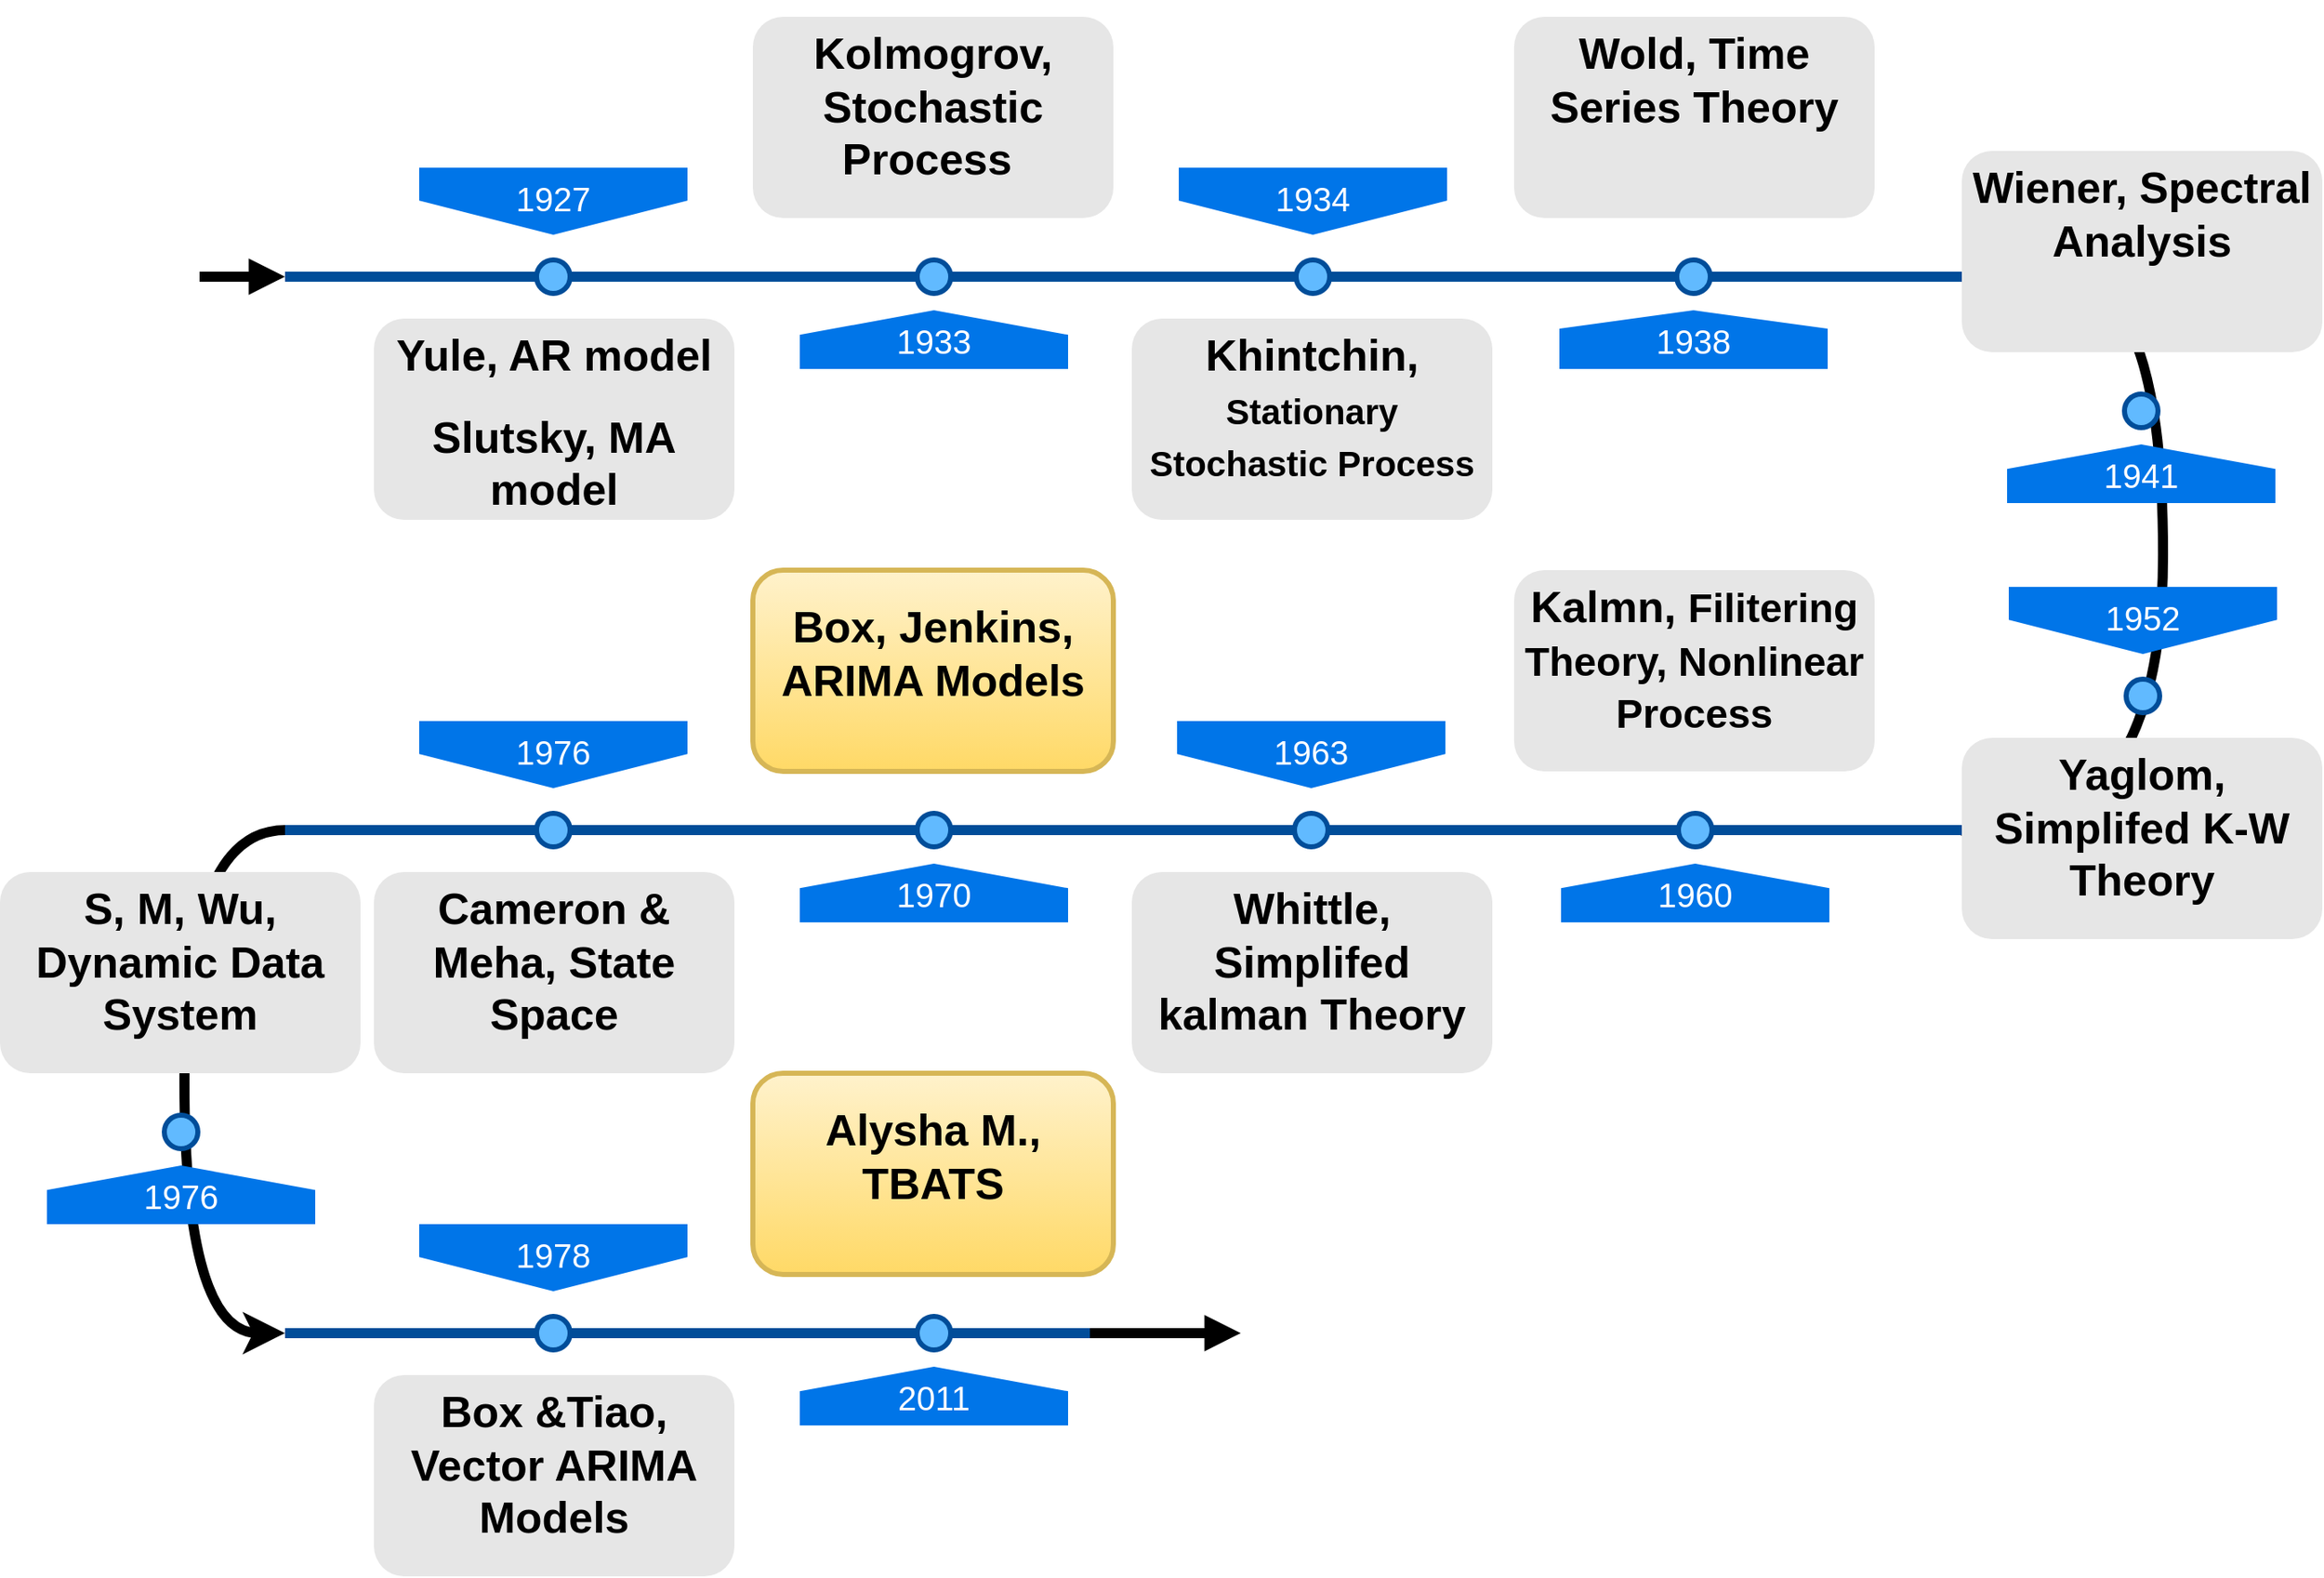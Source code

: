 <mxfile version="12.9.3" type="github">
  <diagram name="Page-1" id="82e54ff1-d628-8f03-85c4-9753963a91cd">
    <mxGraphModel dx="2898" dy="858" grid="1" gridSize="10" guides="1" tooltips="1" connect="1" arrows="1" fold="1" page="1" pageScale="1" pageWidth="1100" pageHeight="850" background="#ffffff" math="0" shadow="0">
      <root>
        <mxCell id="0" />
        <mxCell id="1" parent="0" />
        <mxCell id="ImkUcTffJDDfflXukWmi-22" value="" style="edgeStyle=orthogonalEdgeStyle;rounded=0;orthogonalLoop=1;jettySize=auto;html=1;entryX=0.994;entryY=0.538;entryDx=0;entryDy=0;entryPerimeter=0;exitX=1;exitY=0.5;exitDx=0;exitDy=0;exitPerimeter=0;curved=1;endArrow=block;endFill=1;strokeWidth=6;" parent="1" source="4ec97bd9e5d20128-1" target="ImkUcTffJDDfflXukWmi-6" edge="1">
          <mxGeometry relative="1" as="geometry">
            <Array as="points">
              <mxPoint x="1040" y="406" />
              <mxPoint x="1160" y="406" />
              <mxPoint x="1160" y="735" />
            </Array>
          </mxGeometry>
        </mxCell>
        <mxCell id="ExE7HX1EuqeQAoHHvTwm-15" style="edgeStyle=orthogonalEdgeStyle;curved=1;rounded=0;orthogonalLoop=1;jettySize=auto;html=1;strokeWidth=6;fontSize=20;fontColor=#FFFFFF;startArrow=block;startFill=1;endArrow=none;endFill=0;" edge="1" parent="1" source="4ec97bd9e5d20128-1">
          <mxGeometry relative="1" as="geometry">
            <mxPoint x="-11" y="405" as="targetPoint" />
          </mxGeometry>
        </mxCell>
        <mxCell id="4ec97bd9e5d20128-1" value="" style="line;strokeWidth=6;html=1;fillColor=none;fontSize=28;fontColor=#004D99;strokeColor=#004D99;" parent="1" vertex="1">
          <mxGeometry x="40" y="400" width="1000" height="10" as="geometry" />
        </mxCell>
        <mxCell id="4ec97bd9e5d20128-5" value="1927" style="shape=offPageConnector;whiteSpace=wrap;html=1;fillColor=#0075E8;fontSize=20;fontColor=#FFFFFF;size=0.509;verticalAlign=top;strokeColor=none;" parent="1" vertex="1">
          <mxGeometry x="120" y="340" width="160" height="40" as="geometry" />
        </mxCell>
        <mxCell id="4ec97bd9e5d20128-6" value="&lt;span&gt;1934&lt;/span&gt;" style="shape=offPageConnector;whiteSpace=wrap;html=1;fillColor=#0075E8;fontSize=20;fontColor=#FFFFFF;size=0.509;verticalAlign=top;strokeColor=none;" parent="1" vertex="1">
          <mxGeometry x="573" y="340" width="160" height="40" as="geometry" />
        </mxCell>
        <mxCell id="4ec97bd9e5d20128-7" value="1933" style="shape=offPageConnector;whiteSpace=wrap;html=1;fillColor=#0075E8;fontSize=20;fontColor=#FFFFFF;size=0.418;flipV=1;verticalAlign=top;strokeColor=none;" parent="1" vertex="1">
          <mxGeometry x="347" y="425" width="160" height="35" as="geometry" />
        </mxCell>
        <mxCell id="4ec97bd9e5d20128-8" value="&lt;span&gt;1938&lt;/span&gt;" style="shape=offPageConnector;whiteSpace=wrap;html=1;fillColor=#0075E8;fontSize=20;fontColor=#FFFFFF;size=0.316;flipV=1;verticalAlign=top;strokeColor=none;" parent="1" vertex="1">
          <mxGeometry x="800" y="425" width="160" height="35" as="geometry" />
        </mxCell>
        <mxCell id="4ec97bd9e5d20128-9" value="" style="ellipse;whiteSpace=wrap;html=1;fillColor=#61BAFF;fontSize=28;fontColor=#004D99;strokeWidth=3;strokeColor=#004D99;" parent="1" vertex="1">
          <mxGeometry x="190" y="395" width="20" height="20" as="geometry" />
        </mxCell>
        <mxCell id="4ec97bd9e5d20128-10" value="" style="ellipse;whiteSpace=wrap;html=1;fillColor=#61BAFF;fontSize=28;fontColor=#004D99;strokeWidth=3;strokeColor=#004D99;" parent="1" vertex="1">
          <mxGeometry x="417" y="395" width="20" height="20" as="geometry" />
        </mxCell>
        <mxCell id="4ec97bd9e5d20128-11" value="" style="ellipse;whiteSpace=wrap;html=1;fillColor=#61BAFF;fontSize=28;fontColor=#004D99;strokeWidth=3;strokeColor=#004D99;" parent="1" vertex="1">
          <mxGeometry x="643" y="395" width="20" height="20" as="geometry" />
        </mxCell>
        <mxCell id="4ec97bd9e5d20128-13" value="" style="ellipse;whiteSpace=wrap;html=1;fillColor=#61BAFF;fontSize=28;fontColor=#004D99;strokeWidth=3;strokeColor=#004D99;" parent="1" vertex="1">
          <mxGeometry x="870" y="395" width="20" height="20" as="geometry" />
        </mxCell>
        <mxCell id="4ec97bd9e5d20128-14" value="&lt;h1&gt;Yule, AR model&lt;/h1&gt;&lt;h1&gt;Slutsky, MA model&lt;/h1&gt;" style="text;html=1;spacing=5;spacingTop=-20;whiteSpace=wrap;overflow=hidden;strokeColor=none;strokeWidth=3;fillColor=#E6E6E6;fontSize=13;fontColor=#000000;align=center;rounded=1;" parent="1" vertex="1">
          <mxGeometry x="93" y="430" width="215" height="120" as="geometry" />
        </mxCell>
        <mxCell id="4ec97bd9e5d20128-16" value="&lt;h1&gt;Kolmogrov, Stochastic Process&amp;nbsp;&lt;/h1&gt;" style="text;html=1;spacing=5;spacingTop=-20;whiteSpace=wrap;overflow=hidden;strokeColor=none;strokeWidth=3;fillColor=#E6E6E6;fontSize=13;fontColor=#000000;align=center;rounded=1;" parent="1" vertex="1">
          <mxGeometry x="319" y="250" width="215" height="120" as="geometry" />
        </mxCell>
        <mxCell id="4ec97bd9e5d20128-17" value="&lt;h1&gt;Khintchin, &lt;font style=&quot;font-size: 21px&quot;&gt;Stationary Stochastic Process&lt;/font&gt;&lt;/h1&gt;" style="text;html=1;spacing=5;spacingTop=-20;whiteSpace=wrap;overflow=hidden;strokeColor=none;strokeWidth=3;fillColor=#E6E6E6;fontSize=13;fontColor=#000000;align=center;rounded=1;" parent="1" vertex="1">
          <mxGeometry x="545" y="430" width="215" height="120" as="geometry" />
        </mxCell>
        <mxCell id="4ec97bd9e5d20128-18" value="&lt;h1&gt;Wold, Time Series Theory&lt;/h1&gt;" style="text;html=1;spacing=5;spacingTop=-20;whiteSpace=wrap;overflow=hidden;strokeColor=none;strokeWidth=3;fillColor=#E6E6E6;fontSize=13;fontColor=#000000;align=center;rounded=1;" parent="1" vertex="1">
          <mxGeometry x="773" y="250" width="215" height="120" as="geometry" />
        </mxCell>
        <mxCell id="ExE7HX1EuqeQAoHHvTwm-14" style="edgeStyle=orthogonalEdgeStyle;rounded=0;orthogonalLoop=1;jettySize=auto;html=1;entryX=0;entryY=0.5;entryDx=0;entryDy=0;entryPerimeter=0;strokeWidth=6;fontSize=20;fontColor=#FFFFFF;curved=1;exitX=0;exitY=0.5;exitDx=0;exitDy=0;exitPerimeter=0;" edge="1" parent="1" source="ImkUcTffJDDfflXukWmi-6" target="ExE7HX1EuqeQAoHHvTwm-13">
          <mxGeometry relative="1" as="geometry">
            <Array as="points">
              <mxPoint x="-20" y="735" />
              <mxPoint x="-20" y="1035" />
            </Array>
          </mxGeometry>
        </mxCell>
        <mxCell id="ImkUcTffJDDfflXukWmi-6" value="" style="line;strokeWidth=6;html=1;fillColor=none;fontSize=28;fontColor=#004D99;strokeColor=#004D99;" parent="1" vertex="1">
          <mxGeometry x="40" y="730" width="1000" height="10" as="geometry" />
        </mxCell>
        <mxCell id="ImkUcTffJDDfflXukWmi-7" value="1963" style="shape=offPageConnector;whiteSpace=wrap;html=1;fillColor=#0075E8;fontSize=20;fontColor=#FFFFFF;size=0.509;verticalAlign=top;strokeColor=none;" parent="1" vertex="1">
          <mxGeometry x="572" y="670" width="160" height="40" as="geometry" />
        </mxCell>
        <mxCell id="ImkUcTffJDDfflXukWmi-8" value="&lt;span&gt;1952&lt;/span&gt;" style="shape=offPageConnector;whiteSpace=wrap;html=1;fillColor=#0075E8;fontSize=20;fontColor=#FFFFFF;size=0.509;verticalAlign=top;strokeColor=none;" parent="1" vertex="1">
          <mxGeometry x="1068" y="590" width="160" height="40" as="geometry" />
        </mxCell>
        <mxCell id="ImkUcTffJDDfflXukWmi-9" value="1960" style="shape=offPageConnector;whiteSpace=wrap;html=1;fillColor=#0075E8;fontSize=20;fontColor=#FFFFFF;size=0.418;flipV=1;verticalAlign=top;strokeColor=none;" parent="1" vertex="1">
          <mxGeometry x="801" y="755" width="160" height="35" as="geometry" />
        </mxCell>
        <mxCell id="ImkUcTffJDDfflXukWmi-10" value="&lt;span&gt;1941&lt;/span&gt;" style="shape=offPageConnector;whiteSpace=wrap;html=1;fillColor=#0075E8;fontSize=20;fontColor=#FFFFFF;size=0.418;flipV=1;verticalAlign=top;strokeColor=none;" parent="1" vertex="1">
          <mxGeometry x="1067" y="505" width="160" height="35" as="geometry" />
        </mxCell>
        <mxCell id="ImkUcTffJDDfflXukWmi-11" value="" style="ellipse;whiteSpace=wrap;html=1;fillColor=#61BAFF;fontSize=28;fontColor=#004D99;strokeWidth=3;strokeColor=#004D99;" parent="1" vertex="1">
          <mxGeometry x="642" y="725" width="20" height="20" as="geometry" />
        </mxCell>
        <mxCell id="ImkUcTffJDDfflXukWmi-12" value="" style="ellipse;whiteSpace=wrap;html=1;fillColor=#61BAFF;fontSize=28;fontColor=#004D99;strokeWidth=3;strokeColor=#004D99;" parent="1" vertex="1">
          <mxGeometry x="871" y="725" width="20" height="20" as="geometry" />
        </mxCell>
        <mxCell id="ImkUcTffJDDfflXukWmi-13" value="" style="ellipse;whiteSpace=wrap;html=1;fillColor=#61BAFF;fontSize=28;fontColor=#004D99;strokeWidth=3;strokeColor=#004D99;" parent="1" vertex="1">
          <mxGeometry x="1138" y="645" width="20" height="20" as="geometry" />
        </mxCell>
        <mxCell id="ImkUcTffJDDfflXukWmi-14" value="" style="ellipse;whiteSpace=wrap;html=1;fillColor=#61BAFF;fontSize=28;fontColor=#004D99;strokeWidth=3;strokeColor=#004D99;" parent="1" vertex="1">
          <mxGeometry x="1137" y="475" width="20" height="20" as="geometry" />
        </mxCell>
        <mxCell id="ImkUcTffJDDfflXukWmi-15" value="&lt;h1&gt;Whittle, Simplifed kalman Theory&lt;/h1&gt;" style="text;html=1;spacing=5;spacingTop=-20;whiteSpace=wrap;overflow=hidden;strokeColor=none;strokeWidth=3;fillColor=#E6E6E6;fontSize=13;fontColor=#000000;align=center;rounded=1;" parent="1" vertex="1">
          <mxGeometry x="545" y="760" width="215" height="120" as="geometry" />
        </mxCell>
        <mxCell id="ImkUcTffJDDfflXukWmi-16" value="&lt;h1&gt;Kalmn, &lt;font style=&quot;font-size: 24px&quot;&gt;Filitering Theory, Nonlinear Process&lt;/font&gt;&lt;/h1&gt;" style="text;html=1;spacing=5;spacingTop=-20;whiteSpace=wrap;overflow=hidden;strokeColor=none;strokeWidth=3;fillColor=#E6E6E6;fontSize=13;fontColor=#000000;align=center;rounded=1;" parent="1" vertex="1">
          <mxGeometry x="773" y="580" width="215" height="120" as="geometry" />
        </mxCell>
        <mxCell id="ImkUcTffJDDfflXukWmi-17" value="&lt;h1&gt;Yaglom, Simplifed K-W Theory&lt;/h1&gt;" style="text;html=1;spacing=5;spacingTop=-20;whiteSpace=wrap;overflow=hidden;strokeColor=none;strokeWidth=3;fillColor=#E6E6E6;fontSize=13;fontColor=#000000;align=center;rounded=1;" parent="1" vertex="1">
          <mxGeometry x="1040" y="680" width="215" height="120" as="geometry" />
        </mxCell>
        <mxCell id="ImkUcTffJDDfflXukWmi-18" value="&lt;h1&gt;Wiener, Spectral Analysis&lt;/h1&gt;" style="text;html=1;spacing=5;spacingTop=-20;whiteSpace=wrap;overflow=hidden;strokeColor=none;strokeWidth=3;fillColor=#E6E6E6;fontSize=13;fontColor=#000000;align=center;rounded=1;" parent="1" vertex="1">
          <mxGeometry x="1040" y="330" width="215" height="120" as="geometry" />
        </mxCell>
        <mxCell id="ExE7HX1EuqeQAoHHvTwm-6" value="&lt;h1&gt;Box, Jenkins, ARIMA Models&lt;/h1&gt;" style="text;html=1;spacing=5;spacingTop=-20;whiteSpace=wrap;overflow=hidden;strokeWidth=3;fillColor=#fff2cc;fontSize=13;align=center;rounded=1;strokeColor=#d6b656;gradientColor=#ffd966;verticalAlign=middle;" vertex="1" parent="1">
          <mxGeometry x="319" y="580" width="215" height="120" as="geometry" />
        </mxCell>
        <mxCell id="ExE7HX1EuqeQAoHHvTwm-7" value="" style="ellipse;whiteSpace=wrap;html=1;fillColor=#61BAFF;fontSize=28;fontColor=#004D99;strokeWidth=3;strokeColor=#004D99;" vertex="1" parent="1">
          <mxGeometry x="417" y="725" width="20" height="20" as="geometry" />
        </mxCell>
        <mxCell id="ExE7HX1EuqeQAoHHvTwm-8" value="1970" style="shape=offPageConnector;whiteSpace=wrap;html=1;fillColor=#0075E8;fontSize=20;fontColor=#FFFFFF;size=0.418;flipV=1;verticalAlign=top;strokeColor=none;" vertex="1" parent="1">
          <mxGeometry x="347" y="755" width="160" height="35" as="geometry" />
        </mxCell>
        <mxCell id="ExE7HX1EuqeQAoHHvTwm-10" value="&lt;h1&gt;Cameron &amp;amp; Meha, State Space&lt;/h1&gt;" style="text;html=1;spacing=5;spacingTop=-20;whiteSpace=wrap;overflow=hidden;strokeColor=none;strokeWidth=3;fillColor=#E6E6E6;fontSize=13;fontColor=#000000;align=center;rounded=1;" vertex="1" parent="1">
          <mxGeometry x="93" y="760" width="215" height="120" as="geometry" />
        </mxCell>
        <mxCell id="ExE7HX1EuqeQAoHHvTwm-11" value="" style="ellipse;whiteSpace=wrap;html=1;fillColor=#61BAFF;fontSize=28;fontColor=#004D99;strokeWidth=3;strokeColor=#004D99;" vertex="1" parent="1">
          <mxGeometry x="190" y="725" width="20" height="20" as="geometry" />
        </mxCell>
        <mxCell id="ExE7HX1EuqeQAoHHvTwm-12" value="1976" style="shape=offPageConnector;whiteSpace=wrap;html=1;fillColor=#0075E8;fontSize=20;fontColor=#FFFFFF;size=0.509;verticalAlign=top;strokeColor=none;" vertex="1" parent="1">
          <mxGeometry x="120" y="670" width="160" height="40" as="geometry" />
        </mxCell>
        <mxCell id="ExE7HX1EuqeQAoHHvTwm-37" style="edgeStyle=orthogonalEdgeStyle;curved=1;rounded=0;orthogonalLoop=1;jettySize=auto;html=1;startArrow=none;startFill=0;endArrow=block;endFill=1;strokeWidth=6;fontSize=20;fontColor=#FFFFFF;" edge="1" parent="1" source="ExE7HX1EuqeQAoHHvTwm-13">
          <mxGeometry relative="1" as="geometry">
            <mxPoint x="610" y="1035" as="targetPoint" />
          </mxGeometry>
        </mxCell>
        <mxCell id="ExE7HX1EuqeQAoHHvTwm-13" value="" style="line;strokeWidth=6;html=1;fillColor=none;fontSize=28;fontColor=#004D99;strokeColor=#004D99;" vertex="1" parent="1">
          <mxGeometry x="40" y="1030" width="480" height="10" as="geometry" />
        </mxCell>
        <mxCell id="ExE7HX1EuqeQAoHHvTwm-19" value="&lt;h1&gt;S, M, Wu, Dynamic Data System&lt;/h1&gt;" style="text;html=1;spacing=5;spacingTop=-20;whiteSpace=wrap;overflow=hidden;strokeColor=none;strokeWidth=3;fillColor=#E6E6E6;fontSize=13;fontColor=#000000;align=center;rounded=1;" vertex="1" parent="1">
          <mxGeometry x="-130" y="760" width="215" height="120" as="geometry" />
        </mxCell>
        <mxCell id="ExE7HX1EuqeQAoHHvTwm-20" value="" style="ellipse;whiteSpace=wrap;html=1;fillColor=#61BAFF;fontSize=28;fontColor=#004D99;strokeWidth=3;strokeColor=#004D99;" vertex="1" parent="1">
          <mxGeometry x="-32" y="905" width="20" height="20" as="geometry" />
        </mxCell>
        <mxCell id="ExE7HX1EuqeQAoHHvTwm-21" value="1976" style="shape=offPageConnector;whiteSpace=wrap;html=1;fillColor=#0075E8;fontSize=20;fontColor=#FFFFFF;size=0.418;flipV=1;verticalAlign=top;strokeColor=none;" vertex="1" parent="1">
          <mxGeometry x="-102" y="935" width="160" height="35" as="geometry" />
        </mxCell>
        <mxCell id="ExE7HX1EuqeQAoHHvTwm-22" value="&lt;h1&gt;Box &amp;amp;Tiao, Vector ARIMA Models&lt;/h1&gt;" style="text;html=1;spacing=5;spacingTop=-20;whiteSpace=wrap;overflow=hidden;strokeColor=none;strokeWidth=3;fillColor=#E6E6E6;fontSize=13;fontColor=#000000;align=center;rounded=1;" vertex="1" parent="1">
          <mxGeometry x="93" y="1060" width="215" height="120" as="geometry" />
        </mxCell>
        <mxCell id="ExE7HX1EuqeQAoHHvTwm-23" value="" style="ellipse;whiteSpace=wrap;html=1;fillColor=#61BAFF;fontSize=28;fontColor=#004D99;strokeWidth=3;strokeColor=#004D99;" vertex="1" parent="1">
          <mxGeometry x="190" y="1025" width="20" height="20" as="geometry" />
        </mxCell>
        <mxCell id="ExE7HX1EuqeQAoHHvTwm-24" value="1978" style="shape=offPageConnector;whiteSpace=wrap;html=1;fillColor=#0075E8;fontSize=20;fontColor=#FFFFFF;size=0.509;verticalAlign=top;strokeColor=none;" vertex="1" parent="1">
          <mxGeometry x="120" y="970" width="160" height="40" as="geometry" />
        </mxCell>
        <mxCell id="ExE7HX1EuqeQAoHHvTwm-42" value="&lt;h1&gt;Alysha M., TBATS&lt;br&gt;&lt;/h1&gt;" style="text;html=1;spacing=5;spacingTop=-20;whiteSpace=wrap;overflow=hidden;strokeWidth=3;fillColor=#fff2cc;fontSize=13;align=center;rounded=1;strokeColor=#d6b656;gradientColor=#ffd966;verticalAlign=middle;" vertex="1" parent="1">
          <mxGeometry x="319" y="880" width="215" height="120" as="geometry" />
        </mxCell>
        <mxCell id="ExE7HX1EuqeQAoHHvTwm-43" value="" style="ellipse;whiteSpace=wrap;html=1;fillColor=#61BAFF;fontSize=28;fontColor=#004D99;strokeWidth=3;strokeColor=#004D99;" vertex="1" parent="1">
          <mxGeometry x="417" y="1025" width="20" height="20" as="geometry" />
        </mxCell>
        <mxCell id="ExE7HX1EuqeQAoHHvTwm-44" value="2011" style="shape=offPageConnector;whiteSpace=wrap;html=1;fillColor=#0075E8;fontSize=20;fontColor=#FFFFFF;size=0.418;flipV=1;verticalAlign=top;strokeColor=none;" vertex="1" parent="1">
          <mxGeometry x="347" y="1055" width="160" height="35" as="geometry" />
        </mxCell>
      </root>
    </mxGraphModel>
  </diagram>
</mxfile>
